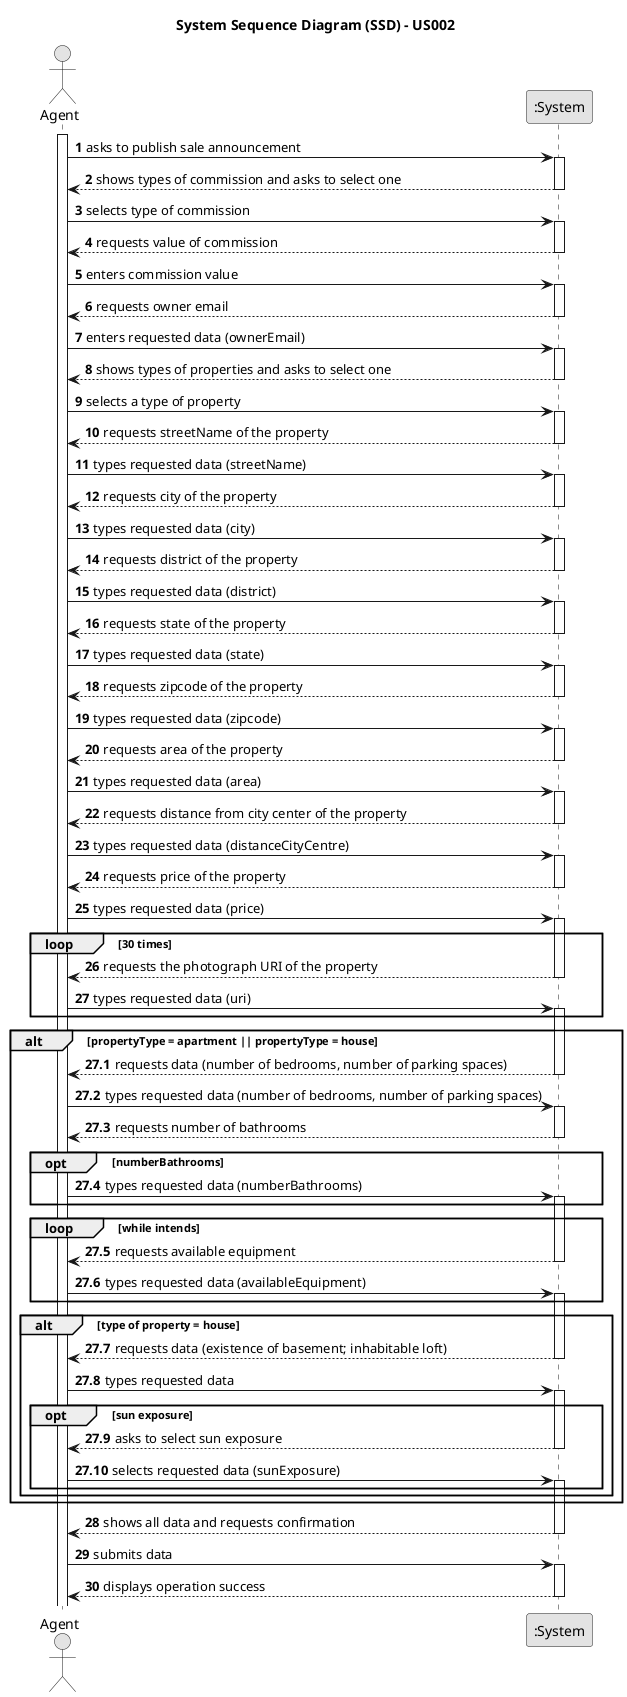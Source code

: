 @startuml
skinparam monochrome true
skinparam packageStyle rectangle
skinparam shadowing false

title System Sequence Diagram (SSD) - US002

autonumber

actor "Agent" as Employee
participant ":System" as System

activate Employee

    Employee -> System : asks to publish sale announcement
    activate System

      System --> Employee : shows types of commission and asks to select one
    deactivate System

    Employee -> System : selects type of commission
    activate System

    System --> Employee : requests value of commission
    deactivate System

    Employee -> System : enters commission value
    activate System

    System --> Employee : requests owner email
    deactivate System

    Employee -> System : enters requested data (ownerEmail)
    activate System

    System --> Employee : shows types of properties and asks to select one
    deactivate System

    Employee -> System : selects a type of property
    activate System
' zipCode of the property'
    System --> Employee : requests streetName of the property
    deactivate System

    Employee -> System : types requested data (streetName)
    activate System

    System --> Employee : requests city of the property
    deactivate System

    Employee -> System : types requested data (city)
    activate System

    System --> Employee : requests district of the property
    deactivate System

    Employee -> System : types requested data (district)
    activate System

    System --> Employee : requests state of the property
    deactivate System

    Employee -> System : types requested data (state)
    activate System

    System --> Employee : requests zipcode of the property
    deactivate System

    Employee -> System : types requested data (zipcode)
    activate System


    System --> Employee : requests area of the property
    deactivate System

    Employee -> System : types requested data (area)
    activate System

    System --> Employee : requests distance from city center of the property
    deactivate System

    Employee -> System : types requested data (distanceCityCentre)
    activate System

    System --> Employee : requests price of the property
    deactivate System

    Employee -> System : types requested data (price)
    activate System

        loop 30 times
        System --> Employee : requests the photograph URI of the property
        deactivate System
        Employee -> System : types requested data (uri)
        activate System
        end loop


    alt propertyType = apartment || propertyType = house

     autonumber 27.1
        System --> Employee : requests data (number of bedrooms, number of parking spaces)
        deactivate System

        Employee -> System : types requested data (number of bedrooms, number of parking spaces)
        activate System


        System --> Employee : requests number of bathrooms
        deactivate System

            opt numberBathrooms
            Employee -> System : types requested data (numberBathrooms)
            activate System
            end opt

        loop while intends
        System --> Employee : requests available equipment
        deactivate System

        Employee -> System : types requested data (availableEquipment)
        activate System
        end loop

        alt type of property = house

        System --> Employee : requests data (existence of basement; inhabitable loft)
        deactivate System

        Employee -> System : types requested data
        activate System

            opt sun exposure
            System --> Employee : asks to select sun exposure
            deactivate System
            Employee -> System : selects requested data (sunExposure)
            activate System
            end opt

        end
    end
    autonumber 28
        System --> Employee : shows all data and requests confirmation
    deactivate System

    Employee -> System : submits data
    activate System

        System --> Employee : displays operation success
    deactivate System

@enduml